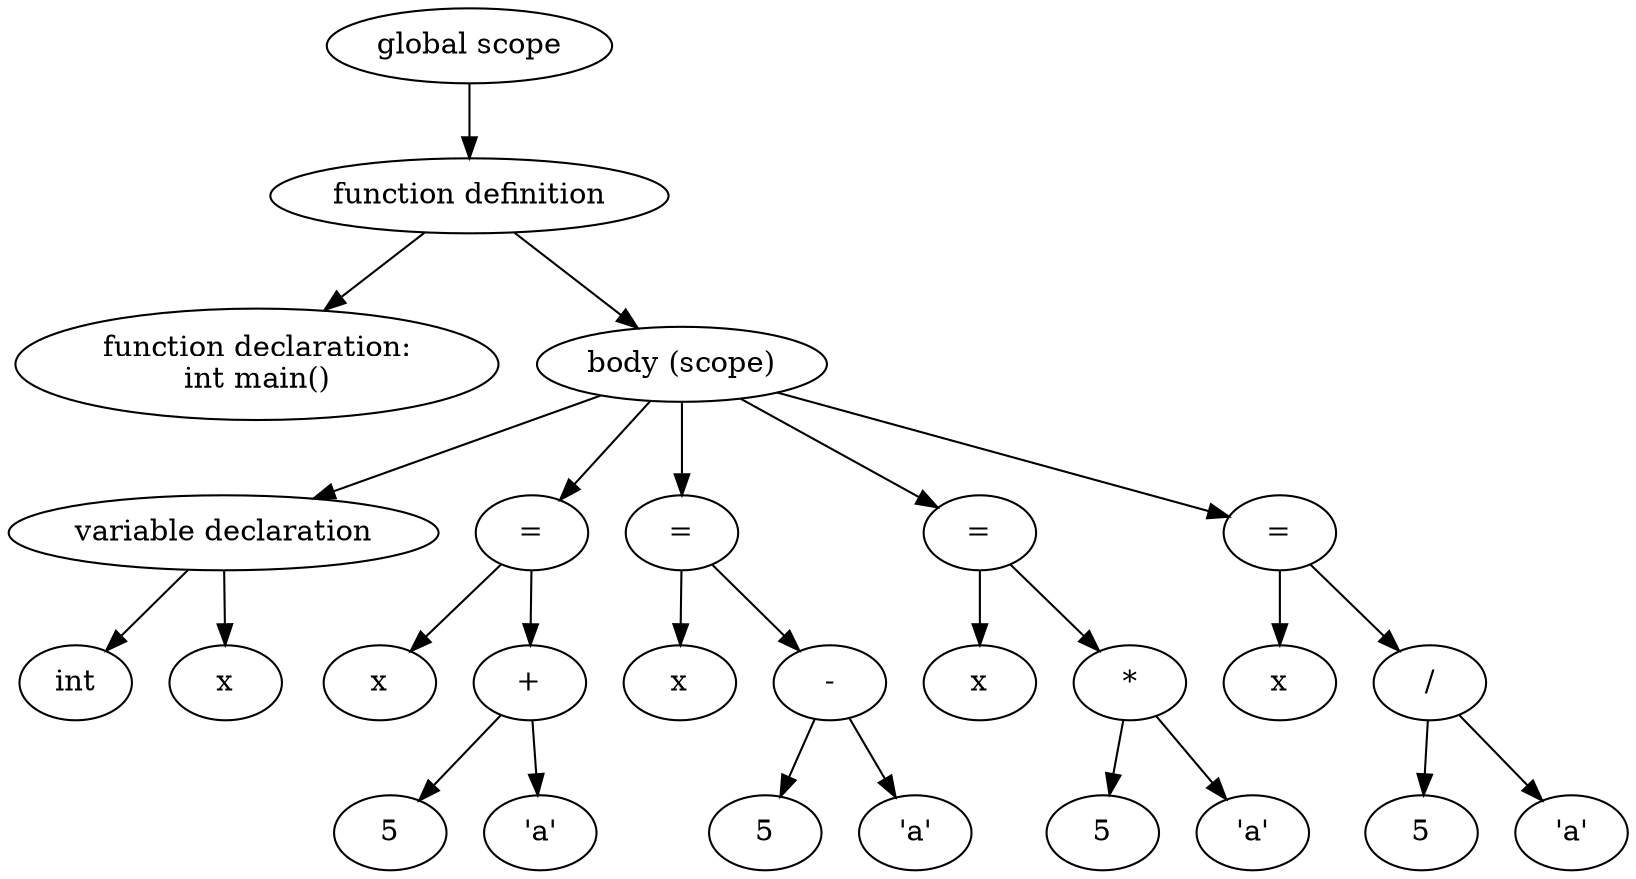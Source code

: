 digraph "Abstract Syntax Tree" {
	140480001632720 [label="function declaration:
int main()"]
	140480001632096 -> 140480001632720
	140480001630848 [label=int]
	140480001632864 -> 140480001630848
	140480001632624 [label=x]
	140480001632864 -> 140480001632624
	140480001632864 [label="variable declaration"]
	140480001632768 -> 140480001632864
	140480001632528 [label=x]
	140480001633392 -> 140480001632528
	140480001633104 [label=5]
	140480001633296 -> 140480001633104
	140480001633200 [label="'a'"]
	140480001633296 -> 140480001633200
	140480001633296 [label="+"]
	140480001633392 -> 140480001633296
	140480001633392 [label="="]
	140480001632768 -> 140480001633392
	140480001633008 [label=x]
	140480001633872 -> 140480001633008
	140480001633584 [label=5]
	140480001633776 -> 140480001633584
	140480001633680 [label="'a'"]
	140480001633776 -> 140480001633680
	140480001633776 [label="-"]
	140480001633872 -> 140480001633776
	140480001633872 [label="="]
	140480001632768 -> 140480001633872
	140480001633488 [label=x]
	140480001691760 -> 140480001633488
	140480001634064 [label=5]
	140480001634256 -> 140480001634064
	140480001634160 [label="'a'"]
	140480001634256 -> 140480001634160
	140480001634256 [label="*"]
	140480001691760 -> 140480001634256
	140480001691760 [label="="]
	140480001632768 -> 140480001691760
	140480001633968 [label=x]
	140480001692240 -> 140480001633968
	140480001691952 [label=5]
	140480001692144 -> 140480001691952
	140480001692048 [label="'a'"]
	140480001692144 -> 140480001692048
	140480001692144 [label="/"]
	140480001692240 -> 140480001692144
	140480001692240 [label="="]
	140480001632768 -> 140480001692240
	140480001632768 [label="body (scope)"]
	140480001632096 -> 140480001632768
	140480001632096 [label="function definition"]
	140480001631280 -> 140480001632096
	140480001631280 [label="global scope"]
}
